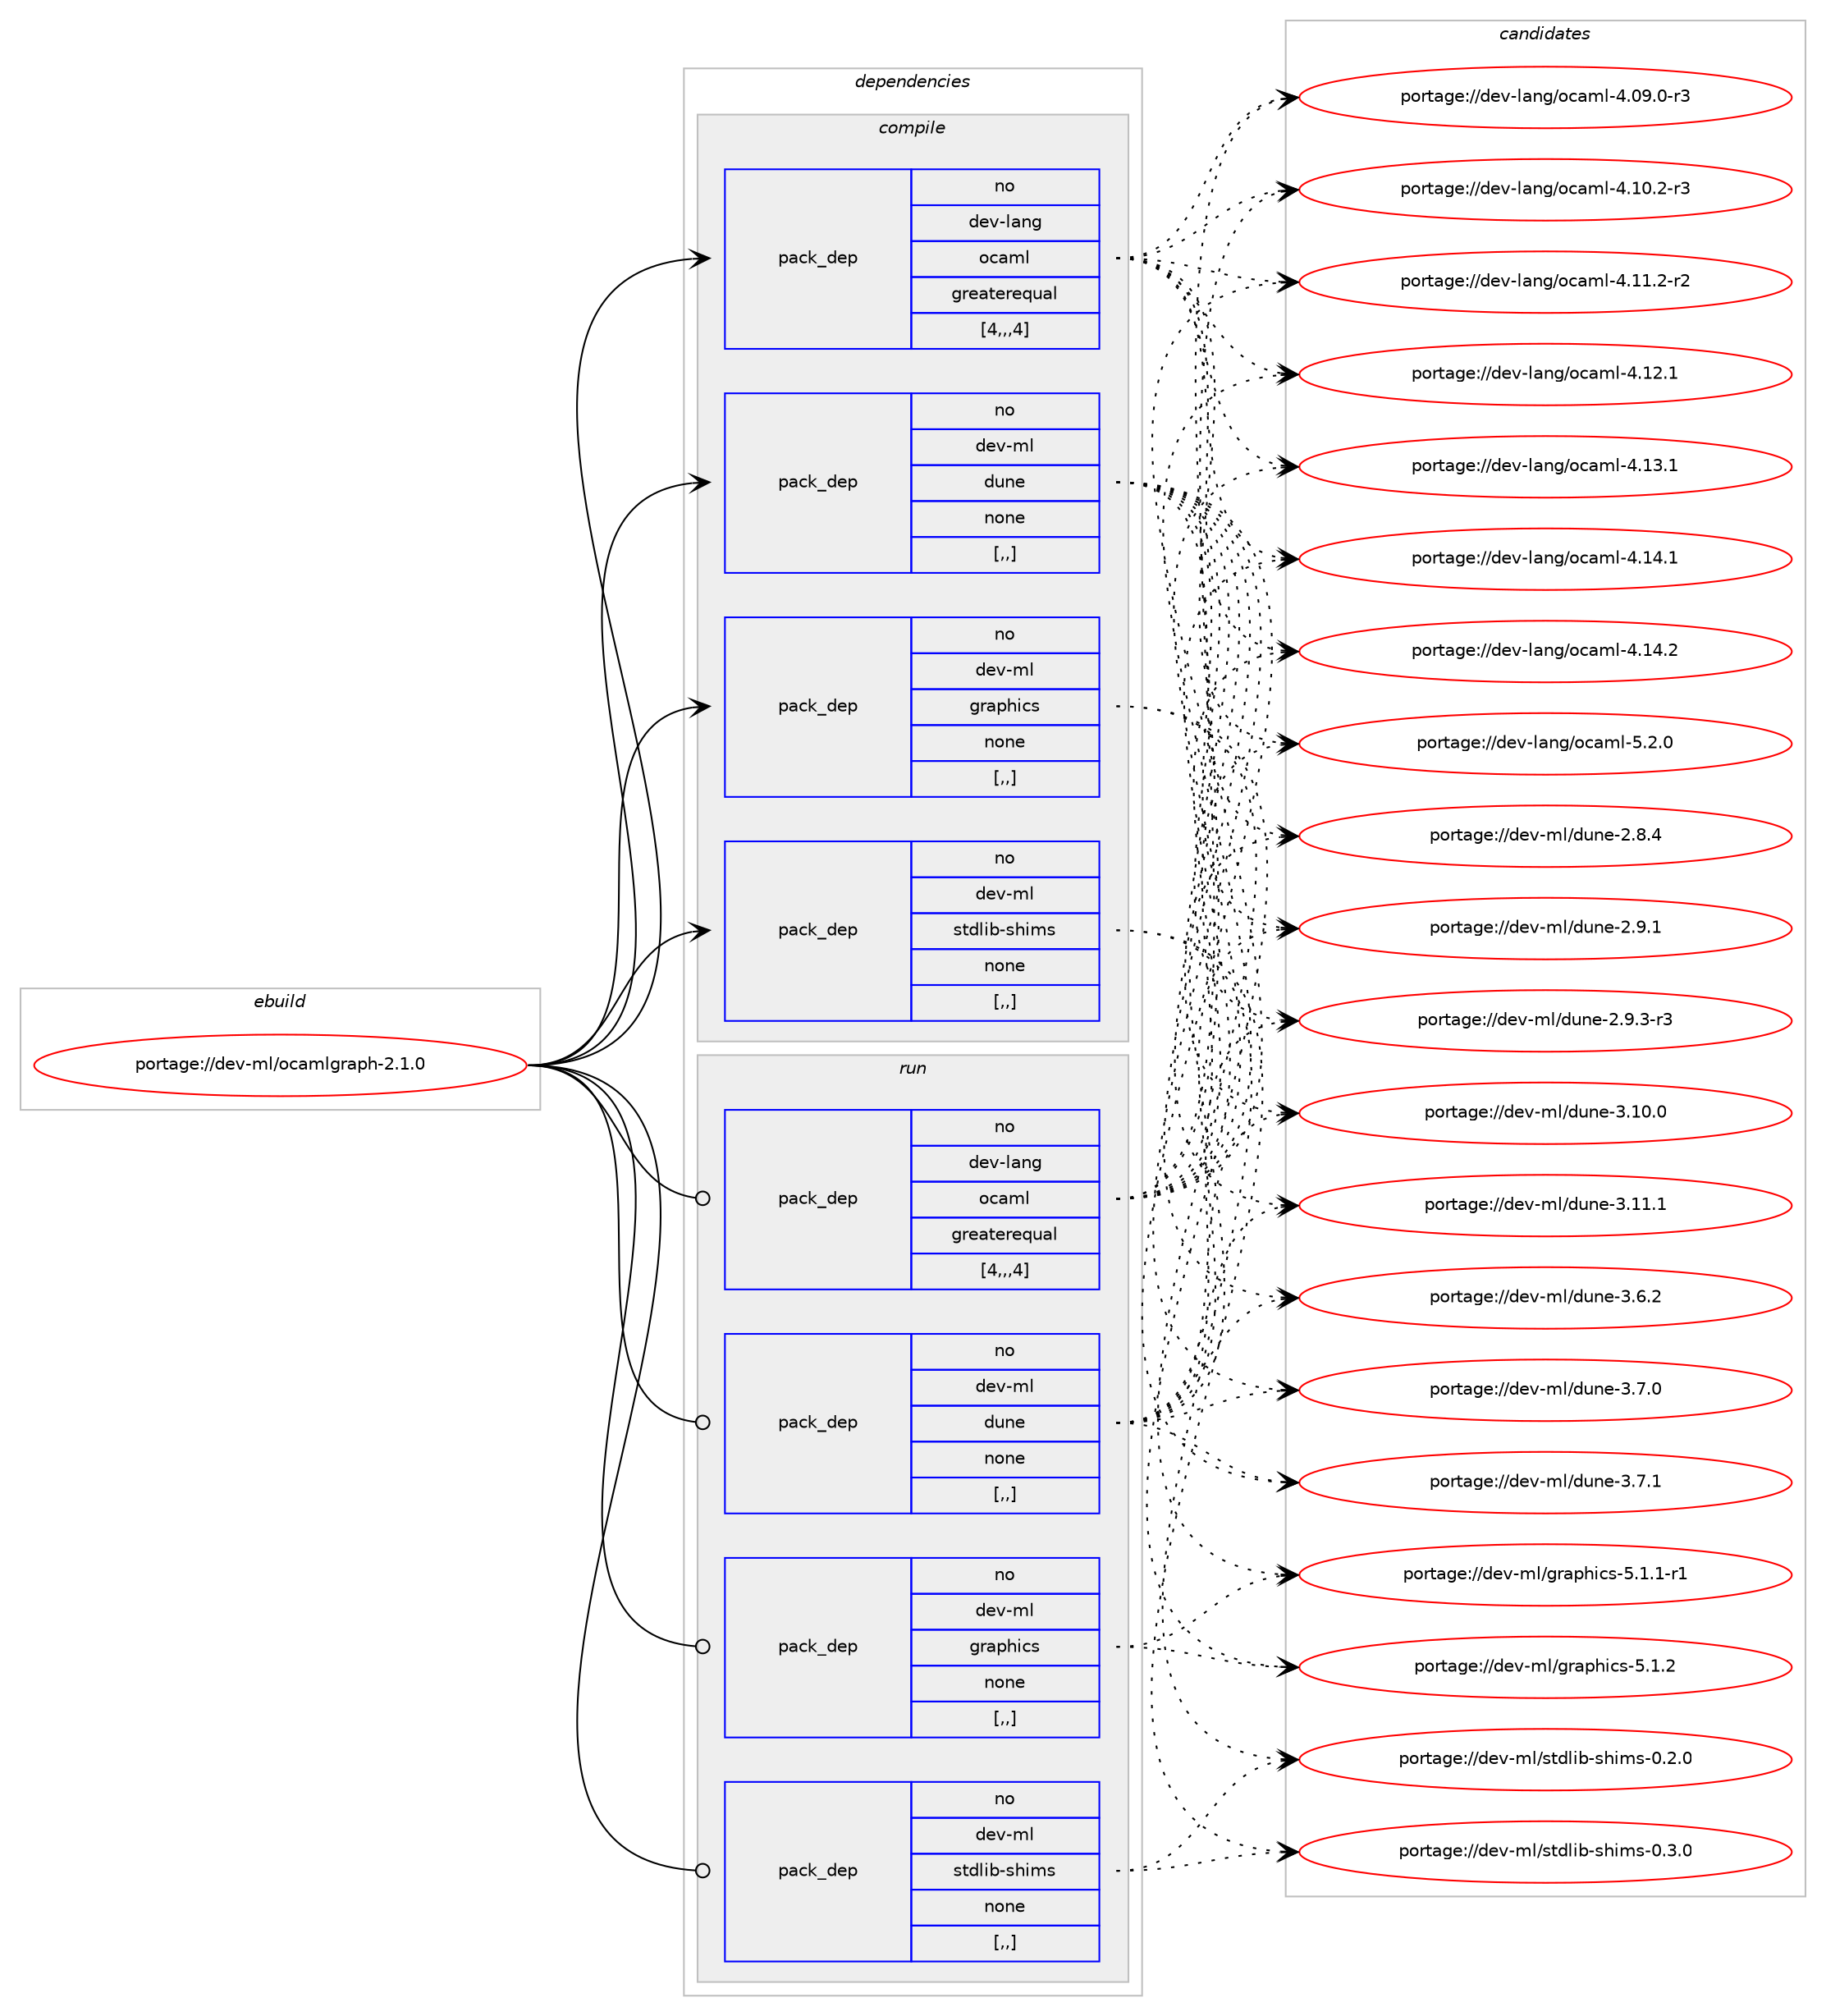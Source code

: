 digraph prolog {

# *************
# Graph options
# *************

newrank=true;
concentrate=true;
compound=true;
graph [rankdir=LR,fontname=Helvetica,fontsize=10,ranksep=1.5];#, ranksep=2.5, nodesep=0.2];
edge  [arrowhead=vee];
node  [fontname=Helvetica,fontsize=10];

# **********
# The ebuild
# **********

subgraph cluster_leftcol {
color=gray;
rank=same;
label=<<i>ebuild</i>>;
id [label="portage://dev-ml/ocamlgraph-2.1.0", color=red, width=4, href="../dev-ml/ocamlgraph-2.1.0.svg"];
}

# ****************
# The dependencies
# ****************

subgraph cluster_midcol {
color=gray;
label=<<i>dependencies</i>>;
subgraph cluster_compile {
fillcolor="#eeeeee";
style=filled;
label=<<i>compile</i>>;
subgraph pack88126 {
dependency118134 [label=<<TABLE BORDER="0" CELLBORDER="1" CELLSPACING="0" CELLPADDING="4" WIDTH="220"><TR><TD ROWSPAN="6" CELLPADDING="30">pack_dep</TD></TR><TR><TD WIDTH="110">no</TD></TR><TR><TD>dev-lang</TD></TR><TR><TD>ocaml</TD></TR><TR><TD>greaterequal</TD></TR><TR><TD>[4,,,4]</TD></TR></TABLE>>, shape=none, color=blue];
}
id:e -> dependency118134:w [weight=20,style="solid",arrowhead="vee"];
subgraph pack88127 {
dependency118135 [label=<<TABLE BORDER="0" CELLBORDER="1" CELLSPACING="0" CELLPADDING="4" WIDTH="220"><TR><TD ROWSPAN="6" CELLPADDING="30">pack_dep</TD></TR><TR><TD WIDTH="110">no</TD></TR><TR><TD>dev-ml</TD></TR><TR><TD>dune</TD></TR><TR><TD>none</TD></TR><TR><TD>[,,]</TD></TR></TABLE>>, shape=none, color=blue];
}
id:e -> dependency118135:w [weight=20,style="solid",arrowhead="vee"];
subgraph pack88128 {
dependency118136 [label=<<TABLE BORDER="0" CELLBORDER="1" CELLSPACING="0" CELLPADDING="4" WIDTH="220"><TR><TD ROWSPAN="6" CELLPADDING="30">pack_dep</TD></TR><TR><TD WIDTH="110">no</TD></TR><TR><TD>dev-ml</TD></TR><TR><TD>graphics</TD></TR><TR><TD>none</TD></TR><TR><TD>[,,]</TD></TR></TABLE>>, shape=none, color=blue];
}
id:e -> dependency118136:w [weight=20,style="solid",arrowhead="vee"];
subgraph pack88129 {
dependency118137 [label=<<TABLE BORDER="0" CELLBORDER="1" CELLSPACING="0" CELLPADDING="4" WIDTH="220"><TR><TD ROWSPAN="6" CELLPADDING="30">pack_dep</TD></TR><TR><TD WIDTH="110">no</TD></TR><TR><TD>dev-ml</TD></TR><TR><TD>stdlib-shims</TD></TR><TR><TD>none</TD></TR><TR><TD>[,,]</TD></TR></TABLE>>, shape=none, color=blue];
}
id:e -> dependency118137:w [weight=20,style="solid",arrowhead="vee"];
}
subgraph cluster_compileandrun {
fillcolor="#eeeeee";
style=filled;
label=<<i>compile and run</i>>;
}
subgraph cluster_run {
fillcolor="#eeeeee";
style=filled;
label=<<i>run</i>>;
subgraph pack88130 {
dependency118138 [label=<<TABLE BORDER="0" CELLBORDER="1" CELLSPACING="0" CELLPADDING="4" WIDTH="220"><TR><TD ROWSPAN="6" CELLPADDING="30">pack_dep</TD></TR><TR><TD WIDTH="110">no</TD></TR><TR><TD>dev-lang</TD></TR><TR><TD>ocaml</TD></TR><TR><TD>greaterequal</TD></TR><TR><TD>[4,,,4]</TD></TR></TABLE>>, shape=none, color=blue];
}
id:e -> dependency118138:w [weight=20,style="solid",arrowhead="odot"];
subgraph pack88131 {
dependency118139 [label=<<TABLE BORDER="0" CELLBORDER="1" CELLSPACING="0" CELLPADDING="4" WIDTH="220"><TR><TD ROWSPAN="6" CELLPADDING="30">pack_dep</TD></TR><TR><TD WIDTH="110">no</TD></TR><TR><TD>dev-ml</TD></TR><TR><TD>dune</TD></TR><TR><TD>none</TD></TR><TR><TD>[,,]</TD></TR></TABLE>>, shape=none, color=blue];
}
id:e -> dependency118139:w [weight=20,style="solid",arrowhead="odot"];
subgraph pack88132 {
dependency118140 [label=<<TABLE BORDER="0" CELLBORDER="1" CELLSPACING="0" CELLPADDING="4" WIDTH="220"><TR><TD ROWSPAN="6" CELLPADDING="30">pack_dep</TD></TR><TR><TD WIDTH="110">no</TD></TR><TR><TD>dev-ml</TD></TR><TR><TD>graphics</TD></TR><TR><TD>none</TD></TR><TR><TD>[,,]</TD></TR></TABLE>>, shape=none, color=blue];
}
id:e -> dependency118140:w [weight=20,style="solid",arrowhead="odot"];
subgraph pack88133 {
dependency118141 [label=<<TABLE BORDER="0" CELLBORDER="1" CELLSPACING="0" CELLPADDING="4" WIDTH="220"><TR><TD ROWSPAN="6" CELLPADDING="30">pack_dep</TD></TR><TR><TD WIDTH="110">no</TD></TR><TR><TD>dev-ml</TD></TR><TR><TD>stdlib-shims</TD></TR><TR><TD>none</TD></TR><TR><TD>[,,]</TD></TR></TABLE>>, shape=none, color=blue];
}
id:e -> dependency118141:w [weight=20,style="solid",arrowhead="odot"];
}
}

# **************
# The candidates
# **************

subgraph cluster_choices {
rank=same;
color=gray;
label=<<i>candidates</i>>;

subgraph choice88126 {
color=black;
nodesep=1;
choice1001011184510897110103471119997109108455246485746484511451 [label="portage://dev-lang/ocaml-4.09.0-r3", color=red, width=4,href="../dev-lang/ocaml-4.09.0-r3.svg"];
choice1001011184510897110103471119997109108455246494846504511451 [label="portage://dev-lang/ocaml-4.10.2-r3", color=red, width=4,href="../dev-lang/ocaml-4.10.2-r3.svg"];
choice1001011184510897110103471119997109108455246494946504511450 [label="portage://dev-lang/ocaml-4.11.2-r2", color=red, width=4,href="../dev-lang/ocaml-4.11.2-r2.svg"];
choice100101118451089711010347111999710910845524649504649 [label="portage://dev-lang/ocaml-4.12.1", color=red, width=4,href="../dev-lang/ocaml-4.12.1.svg"];
choice100101118451089711010347111999710910845524649514649 [label="portage://dev-lang/ocaml-4.13.1", color=red, width=4,href="../dev-lang/ocaml-4.13.1.svg"];
choice100101118451089711010347111999710910845524649524649 [label="portage://dev-lang/ocaml-4.14.1", color=red, width=4,href="../dev-lang/ocaml-4.14.1.svg"];
choice100101118451089711010347111999710910845524649524650 [label="portage://dev-lang/ocaml-4.14.2", color=red, width=4,href="../dev-lang/ocaml-4.14.2.svg"];
choice1001011184510897110103471119997109108455346504648 [label="portage://dev-lang/ocaml-5.2.0", color=red, width=4,href="../dev-lang/ocaml-5.2.0.svg"];
dependency118134:e -> choice1001011184510897110103471119997109108455246485746484511451:w [style=dotted,weight="100"];
dependency118134:e -> choice1001011184510897110103471119997109108455246494846504511451:w [style=dotted,weight="100"];
dependency118134:e -> choice1001011184510897110103471119997109108455246494946504511450:w [style=dotted,weight="100"];
dependency118134:e -> choice100101118451089711010347111999710910845524649504649:w [style=dotted,weight="100"];
dependency118134:e -> choice100101118451089711010347111999710910845524649514649:w [style=dotted,weight="100"];
dependency118134:e -> choice100101118451089711010347111999710910845524649524649:w [style=dotted,weight="100"];
dependency118134:e -> choice100101118451089711010347111999710910845524649524650:w [style=dotted,weight="100"];
dependency118134:e -> choice1001011184510897110103471119997109108455346504648:w [style=dotted,weight="100"];
}
subgraph choice88127 {
color=black;
nodesep=1;
choice1001011184510910847100117110101455046564652 [label="portage://dev-ml/dune-2.8.4", color=red, width=4,href="../dev-ml/dune-2.8.4.svg"];
choice1001011184510910847100117110101455046574649 [label="portage://dev-ml/dune-2.9.1", color=red, width=4,href="../dev-ml/dune-2.9.1.svg"];
choice10010111845109108471001171101014550465746514511451 [label="portage://dev-ml/dune-2.9.3-r3", color=red, width=4,href="../dev-ml/dune-2.9.3-r3.svg"];
choice100101118451091084710011711010145514649484648 [label="portage://dev-ml/dune-3.10.0", color=red, width=4,href="../dev-ml/dune-3.10.0.svg"];
choice100101118451091084710011711010145514649494649 [label="portage://dev-ml/dune-3.11.1", color=red, width=4,href="../dev-ml/dune-3.11.1.svg"];
choice1001011184510910847100117110101455146544650 [label="portage://dev-ml/dune-3.6.2", color=red, width=4,href="../dev-ml/dune-3.6.2.svg"];
choice1001011184510910847100117110101455146554648 [label="portage://dev-ml/dune-3.7.0", color=red, width=4,href="../dev-ml/dune-3.7.0.svg"];
choice1001011184510910847100117110101455146554649 [label="portage://dev-ml/dune-3.7.1", color=red, width=4,href="../dev-ml/dune-3.7.1.svg"];
dependency118135:e -> choice1001011184510910847100117110101455046564652:w [style=dotted,weight="100"];
dependency118135:e -> choice1001011184510910847100117110101455046574649:w [style=dotted,weight="100"];
dependency118135:e -> choice10010111845109108471001171101014550465746514511451:w [style=dotted,weight="100"];
dependency118135:e -> choice100101118451091084710011711010145514649484648:w [style=dotted,weight="100"];
dependency118135:e -> choice100101118451091084710011711010145514649494649:w [style=dotted,weight="100"];
dependency118135:e -> choice1001011184510910847100117110101455146544650:w [style=dotted,weight="100"];
dependency118135:e -> choice1001011184510910847100117110101455146554648:w [style=dotted,weight="100"];
dependency118135:e -> choice1001011184510910847100117110101455146554649:w [style=dotted,weight="100"];
}
subgraph choice88128 {
color=black;
nodesep=1;
choice100101118451091084710311497112104105991154553464946494511449 [label="portage://dev-ml/graphics-5.1.1-r1", color=red, width=4,href="../dev-ml/graphics-5.1.1-r1.svg"];
choice10010111845109108471031149711210410599115455346494650 [label="portage://dev-ml/graphics-5.1.2", color=red, width=4,href="../dev-ml/graphics-5.1.2.svg"];
dependency118136:e -> choice100101118451091084710311497112104105991154553464946494511449:w [style=dotted,weight="100"];
dependency118136:e -> choice10010111845109108471031149711210410599115455346494650:w [style=dotted,weight="100"];
}
subgraph choice88129 {
color=black;
nodesep=1;
choice10010111845109108471151161001081059845115104105109115454846504648 [label="portage://dev-ml/stdlib-shims-0.2.0", color=red, width=4,href="../dev-ml/stdlib-shims-0.2.0.svg"];
choice10010111845109108471151161001081059845115104105109115454846514648 [label="portage://dev-ml/stdlib-shims-0.3.0", color=red, width=4,href="../dev-ml/stdlib-shims-0.3.0.svg"];
dependency118137:e -> choice10010111845109108471151161001081059845115104105109115454846504648:w [style=dotted,weight="100"];
dependency118137:e -> choice10010111845109108471151161001081059845115104105109115454846514648:w [style=dotted,weight="100"];
}
subgraph choice88130 {
color=black;
nodesep=1;
choice1001011184510897110103471119997109108455246485746484511451 [label="portage://dev-lang/ocaml-4.09.0-r3", color=red, width=4,href="../dev-lang/ocaml-4.09.0-r3.svg"];
choice1001011184510897110103471119997109108455246494846504511451 [label="portage://dev-lang/ocaml-4.10.2-r3", color=red, width=4,href="../dev-lang/ocaml-4.10.2-r3.svg"];
choice1001011184510897110103471119997109108455246494946504511450 [label="portage://dev-lang/ocaml-4.11.2-r2", color=red, width=4,href="../dev-lang/ocaml-4.11.2-r2.svg"];
choice100101118451089711010347111999710910845524649504649 [label="portage://dev-lang/ocaml-4.12.1", color=red, width=4,href="../dev-lang/ocaml-4.12.1.svg"];
choice100101118451089711010347111999710910845524649514649 [label="portage://dev-lang/ocaml-4.13.1", color=red, width=4,href="../dev-lang/ocaml-4.13.1.svg"];
choice100101118451089711010347111999710910845524649524649 [label="portage://dev-lang/ocaml-4.14.1", color=red, width=4,href="../dev-lang/ocaml-4.14.1.svg"];
choice100101118451089711010347111999710910845524649524650 [label="portage://dev-lang/ocaml-4.14.2", color=red, width=4,href="../dev-lang/ocaml-4.14.2.svg"];
choice1001011184510897110103471119997109108455346504648 [label="portage://dev-lang/ocaml-5.2.0", color=red, width=4,href="../dev-lang/ocaml-5.2.0.svg"];
dependency118138:e -> choice1001011184510897110103471119997109108455246485746484511451:w [style=dotted,weight="100"];
dependency118138:e -> choice1001011184510897110103471119997109108455246494846504511451:w [style=dotted,weight="100"];
dependency118138:e -> choice1001011184510897110103471119997109108455246494946504511450:w [style=dotted,weight="100"];
dependency118138:e -> choice100101118451089711010347111999710910845524649504649:w [style=dotted,weight="100"];
dependency118138:e -> choice100101118451089711010347111999710910845524649514649:w [style=dotted,weight="100"];
dependency118138:e -> choice100101118451089711010347111999710910845524649524649:w [style=dotted,weight="100"];
dependency118138:e -> choice100101118451089711010347111999710910845524649524650:w [style=dotted,weight="100"];
dependency118138:e -> choice1001011184510897110103471119997109108455346504648:w [style=dotted,weight="100"];
}
subgraph choice88131 {
color=black;
nodesep=1;
choice1001011184510910847100117110101455046564652 [label="portage://dev-ml/dune-2.8.4", color=red, width=4,href="../dev-ml/dune-2.8.4.svg"];
choice1001011184510910847100117110101455046574649 [label="portage://dev-ml/dune-2.9.1", color=red, width=4,href="../dev-ml/dune-2.9.1.svg"];
choice10010111845109108471001171101014550465746514511451 [label="portage://dev-ml/dune-2.9.3-r3", color=red, width=4,href="../dev-ml/dune-2.9.3-r3.svg"];
choice100101118451091084710011711010145514649484648 [label="portage://dev-ml/dune-3.10.0", color=red, width=4,href="../dev-ml/dune-3.10.0.svg"];
choice100101118451091084710011711010145514649494649 [label="portage://dev-ml/dune-3.11.1", color=red, width=4,href="../dev-ml/dune-3.11.1.svg"];
choice1001011184510910847100117110101455146544650 [label="portage://dev-ml/dune-3.6.2", color=red, width=4,href="../dev-ml/dune-3.6.2.svg"];
choice1001011184510910847100117110101455146554648 [label="portage://dev-ml/dune-3.7.0", color=red, width=4,href="../dev-ml/dune-3.7.0.svg"];
choice1001011184510910847100117110101455146554649 [label="portage://dev-ml/dune-3.7.1", color=red, width=4,href="../dev-ml/dune-3.7.1.svg"];
dependency118139:e -> choice1001011184510910847100117110101455046564652:w [style=dotted,weight="100"];
dependency118139:e -> choice1001011184510910847100117110101455046574649:w [style=dotted,weight="100"];
dependency118139:e -> choice10010111845109108471001171101014550465746514511451:w [style=dotted,weight="100"];
dependency118139:e -> choice100101118451091084710011711010145514649484648:w [style=dotted,weight="100"];
dependency118139:e -> choice100101118451091084710011711010145514649494649:w [style=dotted,weight="100"];
dependency118139:e -> choice1001011184510910847100117110101455146544650:w [style=dotted,weight="100"];
dependency118139:e -> choice1001011184510910847100117110101455146554648:w [style=dotted,weight="100"];
dependency118139:e -> choice1001011184510910847100117110101455146554649:w [style=dotted,weight="100"];
}
subgraph choice88132 {
color=black;
nodesep=1;
choice100101118451091084710311497112104105991154553464946494511449 [label="portage://dev-ml/graphics-5.1.1-r1", color=red, width=4,href="../dev-ml/graphics-5.1.1-r1.svg"];
choice10010111845109108471031149711210410599115455346494650 [label="portage://dev-ml/graphics-5.1.2", color=red, width=4,href="../dev-ml/graphics-5.1.2.svg"];
dependency118140:e -> choice100101118451091084710311497112104105991154553464946494511449:w [style=dotted,weight="100"];
dependency118140:e -> choice10010111845109108471031149711210410599115455346494650:w [style=dotted,weight="100"];
}
subgraph choice88133 {
color=black;
nodesep=1;
choice10010111845109108471151161001081059845115104105109115454846504648 [label="portage://dev-ml/stdlib-shims-0.2.0", color=red, width=4,href="../dev-ml/stdlib-shims-0.2.0.svg"];
choice10010111845109108471151161001081059845115104105109115454846514648 [label="portage://dev-ml/stdlib-shims-0.3.0", color=red, width=4,href="../dev-ml/stdlib-shims-0.3.0.svg"];
dependency118141:e -> choice10010111845109108471151161001081059845115104105109115454846504648:w [style=dotted,weight="100"];
dependency118141:e -> choice10010111845109108471151161001081059845115104105109115454846514648:w [style=dotted,weight="100"];
}
}

}
